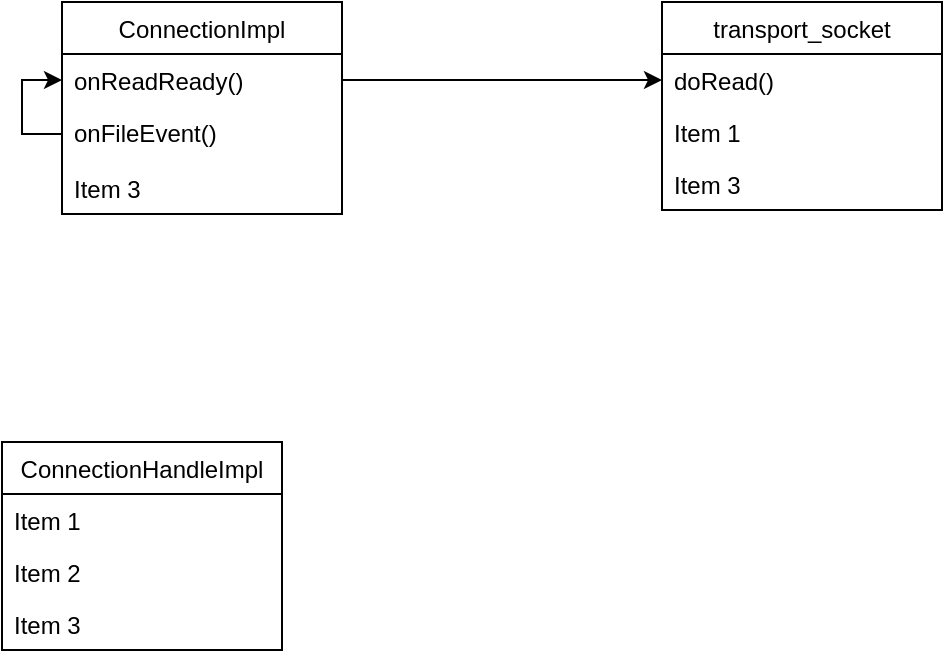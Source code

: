 <mxfile version="14.8.0" type="github">
  <diagram id="wYm-E8L326MndXAdSxDf" name="Page-1">
    <mxGraphModel dx="782" dy="441" grid="1" gridSize="10" guides="1" tooltips="1" connect="1" arrows="1" fold="1" page="1" pageScale="1" pageWidth="850" pageHeight="1100" math="0" shadow="0">
      <root>
        <mxCell id="0" />
        <mxCell id="1" parent="0" />
        <mxCell id="KEyCSmI1vlkSdkuR3hGd-1" value="ConnectionImpl" style="swimlane;fontStyle=0;childLayout=stackLayout;horizontal=1;startSize=26;horizontalStack=0;resizeParent=1;resizeParentMax=0;resizeLast=0;collapsible=1;marginBottom=0;" parent="1" vertex="1">
          <mxGeometry x="190" y="150" width="140" height="106" as="geometry" />
        </mxCell>
        <mxCell id="KEyCSmI1vlkSdkuR3hGd-3" value="onReadReady()" style="text;strokeColor=none;fillColor=none;align=left;verticalAlign=top;spacingLeft=4;spacingRight=4;overflow=hidden;rotatable=0;points=[[0,0.5],[1,0.5]];portConstraint=eastwest;" parent="KEyCSmI1vlkSdkuR3hGd-1" vertex="1">
          <mxGeometry y="26" width="140" height="26" as="geometry" />
        </mxCell>
        <mxCell id="KEyCSmI1vlkSdkuR3hGd-11" style="edgeStyle=orthogonalEdgeStyle;rounded=0;orthogonalLoop=1;jettySize=auto;html=1;entryX=0;entryY=0.5;entryDx=0;entryDy=0;" parent="KEyCSmI1vlkSdkuR3hGd-1" source="KEyCSmI1vlkSdkuR3hGd-2" target="KEyCSmI1vlkSdkuR3hGd-3" edge="1">
          <mxGeometry relative="1" as="geometry" />
        </mxCell>
        <mxCell id="KEyCSmI1vlkSdkuR3hGd-2" value="onFileEvent()" style="text;strokeColor=none;fillColor=none;align=left;verticalAlign=top;spacingLeft=4;spacingRight=4;overflow=hidden;rotatable=0;points=[[0,0.5],[1,0.5]];portConstraint=eastwest;" parent="KEyCSmI1vlkSdkuR3hGd-1" vertex="1">
          <mxGeometry y="52" width="140" height="28" as="geometry" />
        </mxCell>
        <mxCell id="KEyCSmI1vlkSdkuR3hGd-4" value="Item 3" style="text;strokeColor=none;fillColor=none;align=left;verticalAlign=top;spacingLeft=4;spacingRight=4;overflow=hidden;rotatable=0;points=[[0,0.5],[1,0.5]];portConstraint=eastwest;" parent="KEyCSmI1vlkSdkuR3hGd-1" vertex="1">
          <mxGeometry y="80" width="140" height="26" as="geometry" />
        </mxCell>
        <mxCell id="KEyCSmI1vlkSdkuR3hGd-6" value="transport_socket" style="swimlane;fontStyle=0;childLayout=stackLayout;horizontal=1;startSize=26;horizontalStack=0;resizeParent=1;resizeParentMax=0;resizeLast=0;collapsible=1;marginBottom=0;" parent="1" vertex="1">
          <mxGeometry x="490" y="150" width="140" height="104" as="geometry" />
        </mxCell>
        <mxCell id="KEyCSmI1vlkSdkuR3hGd-7" value="doRead()" style="text;strokeColor=none;fillColor=none;align=left;verticalAlign=top;spacingLeft=4;spacingRight=4;overflow=hidden;rotatable=0;points=[[0,0.5],[1,0.5]];portConstraint=eastwest;" parent="KEyCSmI1vlkSdkuR3hGd-6" vertex="1">
          <mxGeometry y="26" width="140" height="26" as="geometry" />
        </mxCell>
        <mxCell id="KEyCSmI1vlkSdkuR3hGd-8" value="Item 1" style="text;strokeColor=none;fillColor=none;align=left;verticalAlign=top;spacingLeft=4;spacingRight=4;overflow=hidden;rotatable=0;points=[[0,0.5],[1,0.5]];portConstraint=eastwest;" parent="KEyCSmI1vlkSdkuR3hGd-6" vertex="1">
          <mxGeometry y="52" width="140" height="26" as="geometry" />
        </mxCell>
        <mxCell id="KEyCSmI1vlkSdkuR3hGd-9" value="Item 3" style="text;strokeColor=none;fillColor=none;align=left;verticalAlign=top;spacingLeft=4;spacingRight=4;overflow=hidden;rotatable=0;points=[[0,0.5],[1,0.5]];portConstraint=eastwest;" parent="KEyCSmI1vlkSdkuR3hGd-6" vertex="1">
          <mxGeometry y="78" width="140" height="26" as="geometry" />
        </mxCell>
        <mxCell id="KEyCSmI1vlkSdkuR3hGd-10" style="edgeStyle=orthogonalEdgeStyle;rounded=0;orthogonalLoop=1;jettySize=auto;html=1;" parent="1" source="KEyCSmI1vlkSdkuR3hGd-3" target="KEyCSmI1vlkSdkuR3hGd-7" edge="1">
          <mxGeometry relative="1" as="geometry" />
        </mxCell>
        <mxCell id="b736HIJPreLkYmj-vFAx-1" value="ConnectionHandleImpl" style="swimlane;fontStyle=0;childLayout=stackLayout;horizontal=1;startSize=26;horizontalStack=0;resizeParent=1;resizeParentMax=0;resizeLast=0;collapsible=1;marginBottom=0;" vertex="1" parent="1">
          <mxGeometry x="160" y="370" width="140" height="104" as="geometry" />
        </mxCell>
        <mxCell id="b736HIJPreLkYmj-vFAx-2" value="Item 1" style="text;strokeColor=none;fillColor=none;align=left;verticalAlign=top;spacingLeft=4;spacingRight=4;overflow=hidden;rotatable=0;points=[[0,0.5],[1,0.5]];portConstraint=eastwest;" vertex="1" parent="b736HIJPreLkYmj-vFAx-1">
          <mxGeometry y="26" width="140" height="26" as="geometry" />
        </mxCell>
        <mxCell id="b736HIJPreLkYmj-vFAx-3" value="Item 2" style="text;strokeColor=none;fillColor=none;align=left;verticalAlign=top;spacingLeft=4;spacingRight=4;overflow=hidden;rotatable=0;points=[[0,0.5],[1,0.5]];portConstraint=eastwest;" vertex="1" parent="b736HIJPreLkYmj-vFAx-1">
          <mxGeometry y="52" width="140" height="26" as="geometry" />
        </mxCell>
        <mxCell id="b736HIJPreLkYmj-vFAx-4" value="Item 3" style="text;strokeColor=none;fillColor=none;align=left;verticalAlign=top;spacingLeft=4;spacingRight=4;overflow=hidden;rotatable=0;points=[[0,0.5],[1,0.5]];portConstraint=eastwest;" vertex="1" parent="b736HIJPreLkYmj-vFAx-1">
          <mxGeometry y="78" width="140" height="26" as="geometry" />
        </mxCell>
      </root>
    </mxGraphModel>
  </diagram>
</mxfile>
